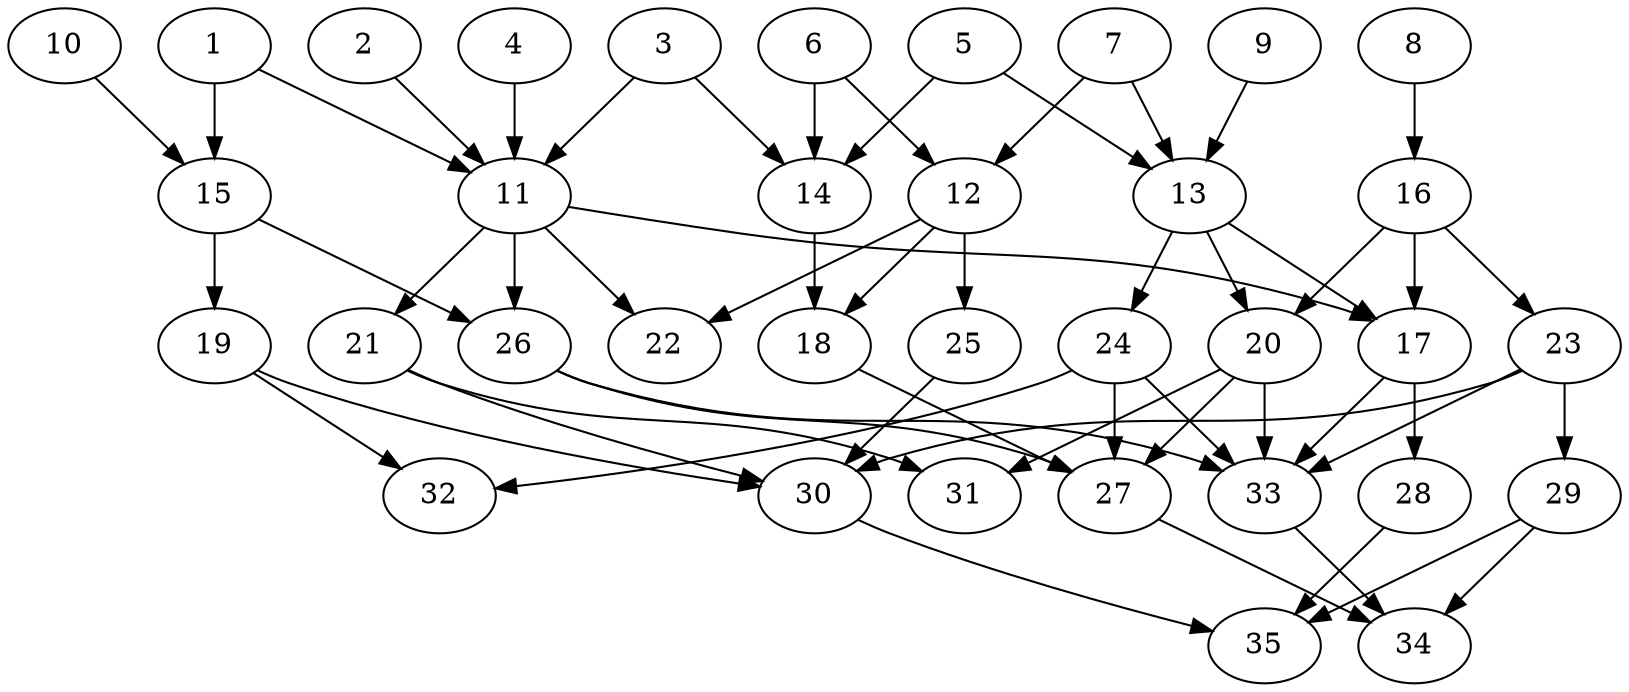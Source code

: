 // DAG (tier=2-normal, mode=compute, n=35, ccr=0.382, fat=0.620, density=0.441, regular=0.497, jump=0.127, mindata=524288, maxdata=8388608)
// DAG automatically generated by daggen at Sun Aug 24 16:33:33 2025
// /home/ermia/Project/Environments/daggen/bin/daggen --dot --ccr 0.382 --fat 0.620 --regular 0.497 --density 0.441 --jump 0.127 --mindata 524288 --maxdata 8388608 -n 35 
digraph G {
  1 [size="8855053937095059", alpha="0.02", expect_size="4427526968547529"]
  1 -> 11 [size ="490280792883200"]
  1 -> 15 [size ="490280792883200"]
  2 [size="4938290311387414528", alpha="0.09", expect_size="2469145155693707264"]
  2 -> 11 [size ="23199274237952"]
  3 [size="116022338438014435328", alpha="0.10", expect_size="58011169219007217664"]
  3 -> 11 [size ="190305378762752"]
  3 -> 14 [size ="190305378762752"]
  4 [size="1012336244971031552", alpha="0.15", expect_size="506168122485515776"]
  4 -> 11 [size ="463715749068800"]
  5 [size="9558999662653624", alpha="0.14", expect_size="4779499831326812"]
  5 -> 13 [size ="176963129966592"]
  5 -> 14 [size ="176963129966592"]
  6 [size="116168554348281856000", alpha="0.07", expect_size="58084277174140928000"]
  6 -> 12 [size ="190465232076800"]
  6 -> 14 [size ="190465232076800"]
  7 [size="771331082023178", alpha="0.11", expect_size="385665541011589"]
  7 -> 12 [size ="56619782111232"]
  7 -> 13 [size ="56619782111232"]
  8 [size="11041084620936408", alpha="0.15", expect_size="5520542310468204"]
  8 -> 16 [size ="385269714911232"]
  9 [size="427261407684480768", alpha="0.14", expect_size="213630703842240384"]
  9 -> 13 [size ="187201652523008"]
  10 [size="43198247174834664", alpha="0.14", expect_size="21599123587417332"]
  10 -> 15 [size ="25106264883200"]
  11 [size="250803377479688", alpha="0.20", expect_size="125401688739844"]
  11 -> 17 [size ="11561817079808"]
  11 -> 21 [size ="11561817079808"]
  11 -> 22 [size ="11561817079808"]
  11 -> 26 [size ="11561817079808"]
  12 [size="359847966460528704", alpha="0.10", expect_size="179923983230264352"]
  12 -> 18 [size ="515742365646848"]
  12 -> 22 [size ="515742365646848"]
  12 -> 25 [size ="515742365646848"]
  13 [size="32146337596928076", alpha="0.10", expect_size="16073168798464038"]
  13 -> 17 [size ="511803410874368"]
  13 -> 20 [size ="511803410874368"]
  13 -> 24 [size ="511803410874368"]
  14 [size="335453616852026", alpha="0.06", expect_size="167726808426013"]
  14 -> 18 [size ="5422530428928"]
  15 [size="1041850618085376000", alpha="0.18", expect_size="520925309042688000"]
  15 -> 19 [size ="8221674700800"]
  15 -> 26 [size ="8221674700800"]
  16 [size="66153552101845464", alpha="0.15", expect_size="33076776050922732"]
  16 -> 17 [size ="42354157289472"]
  16 -> 20 [size ="42354157289472"]
  16 -> 23 [size ="42354157289472"]
  17 [size="22403635803217461248", alpha="0.09", expect_size="11201817901608730624"]
  17 -> 28 [size ="63577335529472"]
  17 -> 33 [size ="63577335529472"]
  18 [size="1149547102347460608", alpha="0.03", expect_size="574773551173730304"]
  18 -> 27 [size ="8778921541632"]
  19 [size="591559944965456896", alpha="0.17", expect_size="295779972482728448"]
  19 -> 30 [size ="440439802953728"]
  19 -> 32 [size ="440439802953728"]
  20 [size="408800112697730304", alpha="0.09", expect_size="204400056348865152"]
  20 -> 27 [size ="165220714545152"]
  20 -> 31 [size ="165220714545152"]
  20 -> 33 [size ="165220714545152"]
  21 [size="14636475598644842", alpha="0.17", expect_size="7318237799322421"]
  21 -> 30 [size ="402048608632832"]
  21 -> 31 [size ="402048608632832"]
  22 [size="74764034977621344256", alpha="0.11", expect_size="37382017488810672128"]
  23 [size="124801274873627408", alpha="0.18", expect_size="62400637436813704"]
  23 -> 29 [size ="269209095372800"]
  23 -> 30 [size ="269209095372800"]
  23 -> 33 [size ="269209095372800"]
  24 [size="1894543380000000", alpha="0.17", expect_size="947271690000000"]
  24 -> 27 [size ="193273528320000"]
  24 -> 32 [size ="193273528320000"]
  24 -> 33 [size ="193273528320000"]
  25 [size="2569341273263843", alpha="0.11", expect_size="1284670636631921"]
  25 -> 30 [size ="159683604119552"]
  26 [size="291892341881907970048", alpha="0.13", expect_size="145946170940953985024"]
  26 -> 27 [size ="352023606198272"]
  26 -> 33 [size ="352023606198272"]
  27 [size="1056113652811305344", alpha="0.07", expect_size="528056826405652672"]
  27 -> 34 [size ="412099436085248"]
  28 [size="16114190640624668", alpha="0.11", expect_size="8057095320312334"]
  28 -> 35 [size ="304511713280000"]
  29 [size="156210101586730720", alpha="0.16", expect_size="78105050793365360"]
  29 -> 34 [size ="69917109911552"]
  29 -> 35 [size ="69917109911552"]
  30 [size="411730054887738496", alpha="0.05", expect_size="205865027443869248"]
  30 -> 35 [size ="219301441175552"]
  31 [size="12249067935156250", alpha="0.04", expect_size="6124533967578125"]
  32 [size="266191182867392888832", alpha="0.05", expect_size="133095591433696444416"]
  33 [size="15316103230175574", alpha="0.15", expect_size="7658051615087787"]
  33 -> 34 [size ="545089407418368"]
  34 [size="341656414174620680192", alpha="0.13", expect_size="170828207087310340096"]
  35 [size="50683233533224288256", alpha="0.02", expect_size="25341616766612144128"]
}